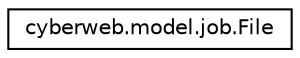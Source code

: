 digraph G
{
  edge [fontname="Helvetica",fontsize="10",labelfontname="Helvetica",labelfontsize="10"];
  node [fontname="Helvetica",fontsize="10",shape=record];
  rankdir="LR";
  Node1 [label="cyberweb.model.job.File",height=0.2,width=0.4,color="black", fillcolor="white", style="filled",URL="$classcyberweb_1_1model_1_1job_1_1_file.html"];
}
